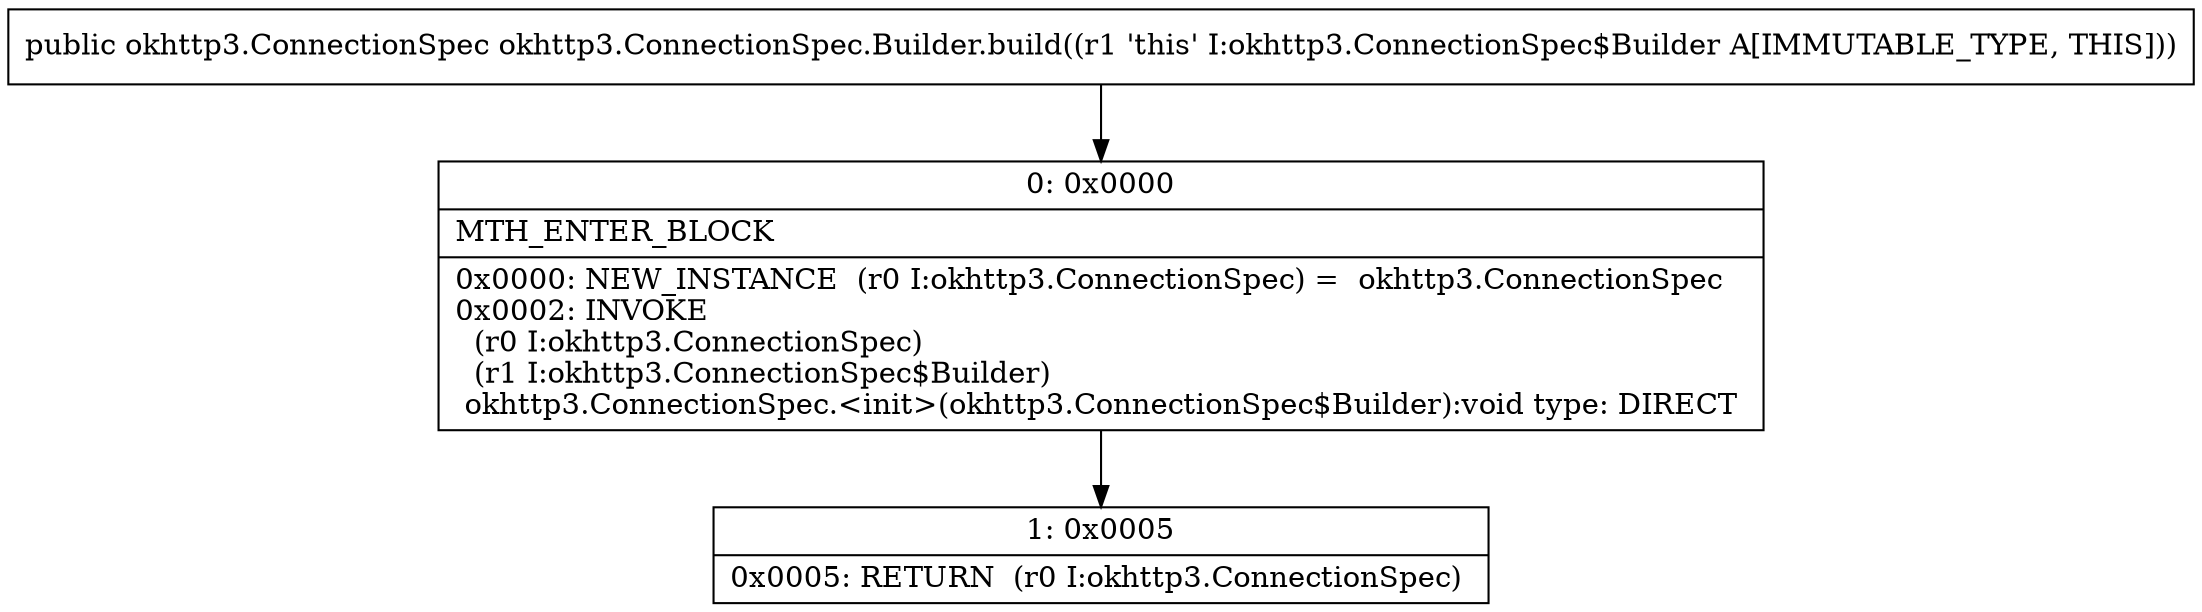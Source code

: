 digraph "CFG forokhttp3.ConnectionSpec.Builder.build()Lokhttp3\/ConnectionSpec;" {
Node_0 [shape=record,label="{0\:\ 0x0000|MTH_ENTER_BLOCK\l|0x0000: NEW_INSTANCE  (r0 I:okhttp3.ConnectionSpec) =  okhttp3.ConnectionSpec \l0x0002: INVOKE  \l  (r0 I:okhttp3.ConnectionSpec)\l  (r1 I:okhttp3.ConnectionSpec$Builder)\l okhttp3.ConnectionSpec.\<init\>(okhttp3.ConnectionSpec$Builder):void type: DIRECT \l}"];
Node_1 [shape=record,label="{1\:\ 0x0005|0x0005: RETURN  (r0 I:okhttp3.ConnectionSpec) \l}"];
MethodNode[shape=record,label="{public okhttp3.ConnectionSpec okhttp3.ConnectionSpec.Builder.build((r1 'this' I:okhttp3.ConnectionSpec$Builder A[IMMUTABLE_TYPE, THIS])) }"];
MethodNode -> Node_0;
Node_0 -> Node_1;
}

